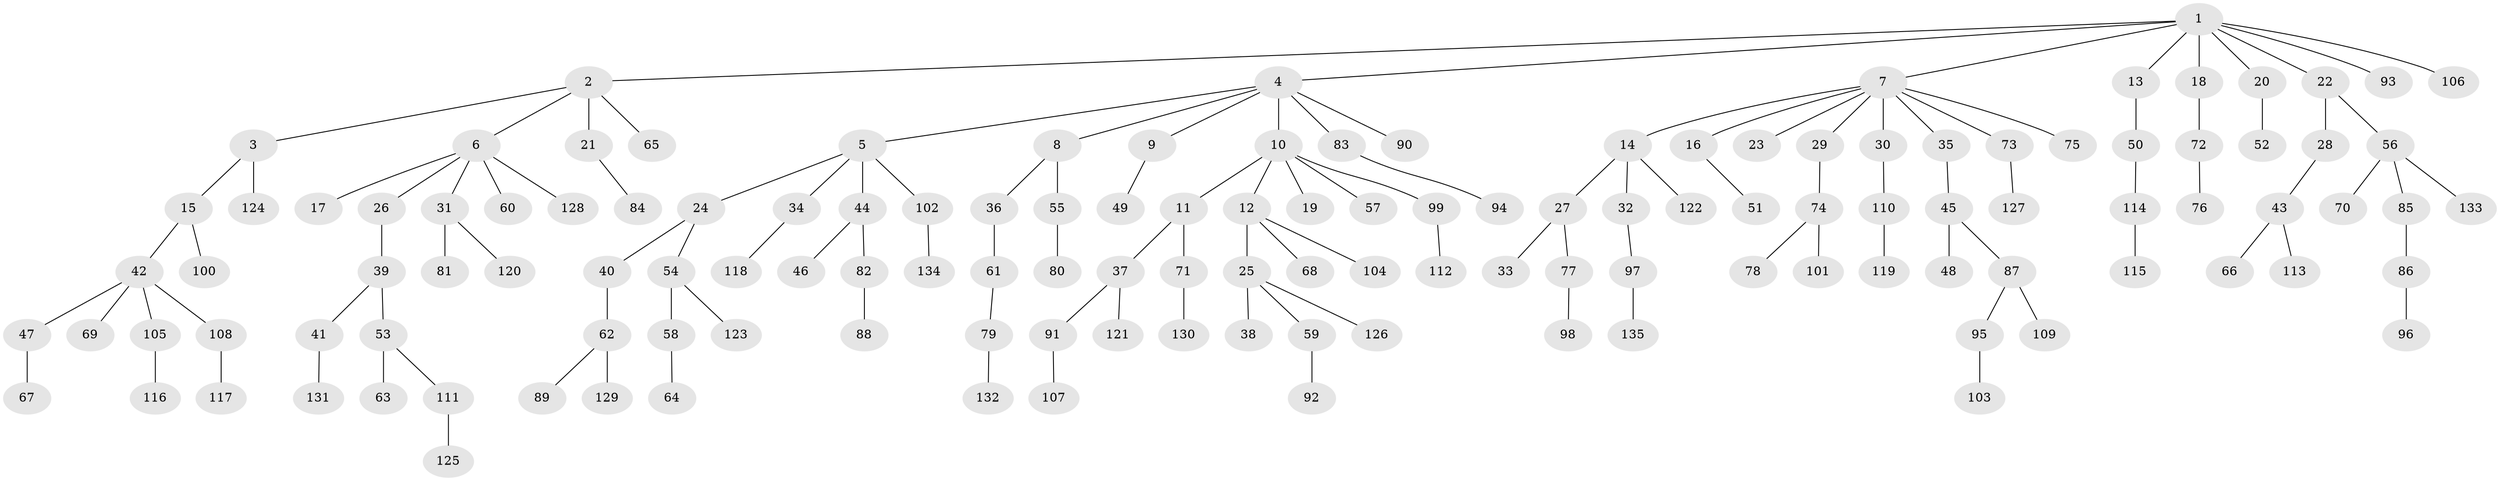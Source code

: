 // Generated by graph-tools (version 1.1) at 2025/50/03/09/25 03:50:20]
// undirected, 135 vertices, 134 edges
graph export_dot {
graph [start="1"]
  node [color=gray90,style=filled];
  1;
  2;
  3;
  4;
  5;
  6;
  7;
  8;
  9;
  10;
  11;
  12;
  13;
  14;
  15;
  16;
  17;
  18;
  19;
  20;
  21;
  22;
  23;
  24;
  25;
  26;
  27;
  28;
  29;
  30;
  31;
  32;
  33;
  34;
  35;
  36;
  37;
  38;
  39;
  40;
  41;
  42;
  43;
  44;
  45;
  46;
  47;
  48;
  49;
  50;
  51;
  52;
  53;
  54;
  55;
  56;
  57;
  58;
  59;
  60;
  61;
  62;
  63;
  64;
  65;
  66;
  67;
  68;
  69;
  70;
  71;
  72;
  73;
  74;
  75;
  76;
  77;
  78;
  79;
  80;
  81;
  82;
  83;
  84;
  85;
  86;
  87;
  88;
  89;
  90;
  91;
  92;
  93;
  94;
  95;
  96;
  97;
  98;
  99;
  100;
  101;
  102;
  103;
  104;
  105;
  106;
  107;
  108;
  109;
  110;
  111;
  112;
  113;
  114;
  115;
  116;
  117;
  118;
  119;
  120;
  121;
  122;
  123;
  124;
  125;
  126;
  127;
  128;
  129;
  130;
  131;
  132;
  133;
  134;
  135;
  1 -- 2;
  1 -- 4;
  1 -- 7;
  1 -- 13;
  1 -- 18;
  1 -- 20;
  1 -- 22;
  1 -- 93;
  1 -- 106;
  2 -- 3;
  2 -- 6;
  2 -- 21;
  2 -- 65;
  3 -- 15;
  3 -- 124;
  4 -- 5;
  4 -- 8;
  4 -- 9;
  4 -- 10;
  4 -- 83;
  4 -- 90;
  5 -- 24;
  5 -- 34;
  5 -- 44;
  5 -- 102;
  6 -- 17;
  6 -- 26;
  6 -- 31;
  6 -- 60;
  6 -- 128;
  7 -- 14;
  7 -- 16;
  7 -- 23;
  7 -- 29;
  7 -- 30;
  7 -- 35;
  7 -- 73;
  7 -- 75;
  8 -- 36;
  8 -- 55;
  9 -- 49;
  10 -- 11;
  10 -- 12;
  10 -- 19;
  10 -- 57;
  10 -- 99;
  11 -- 37;
  11 -- 71;
  12 -- 25;
  12 -- 68;
  12 -- 104;
  13 -- 50;
  14 -- 27;
  14 -- 32;
  14 -- 122;
  15 -- 42;
  15 -- 100;
  16 -- 51;
  18 -- 72;
  20 -- 52;
  21 -- 84;
  22 -- 28;
  22 -- 56;
  24 -- 40;
  24 -- 54;
  25 -- 38;
  25 -- 59;
  25 -- 126;
  26 -- 39;
  27 -- 33;
  27 -- 77;
  28 -- 43;
  29 -- 74;
  30 -- 110;
  31 -- 81;
  31 -- 120;
  32 -- 97;
  34 -- 118;
  35 -- 45;
  36 -- 61;
  37 -- 91;
  37 -- 121;
  39 -- 41;
  39 -- 53;
  40 -- 62;
  41 -- 131;
  42 -- 47;
  42 -- 69;
  42 -- 105;
  42 -- 108;
  43 -- 66;
  43 -- 113;
  44 -- 46;
  44 -- 82;
  45 -- 48;
  45 -- 87;
  47 -- 67;
  50 -- 114;
  53 -- 63;
  53 -- 111;
  54 -- 58;
  54 -- 123;
  55 -- 80;
  56 -- 70;
  56 -- 85;
  56 -- 133;
  58 -- 64;
  59 -- 92;
  61 -- 79;
  62 -- 89;
  62 -- 129;
  71 -- 130;
  72 -- 76;
  73 -- 127;
  74 -- 78;
  74 -- 101;
  77 -- 98;
  79 -- 132;
  82 -- 88;
  83 -- 94;
  85 -- 86;
  86 -- 96;
  87 -- 95;
  87 -- 109;
  91 -- 107;
  95 -- 103;
  97 -- 135;
  99 -- 112;
  102 -- 134;
  105 -- 116;
  108 -- 117;
  110 -- 119;
  111 -- 125;
  114 -- 115;
}
